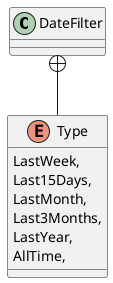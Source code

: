 @startuml
class DateFilter {
}
enum Type {
    LastWeek,
    Last15Days,
    LastMonth,
    Last3Months,
    LastYear,
    AllTime,
}
DateFilter +-- Type
@enduml
